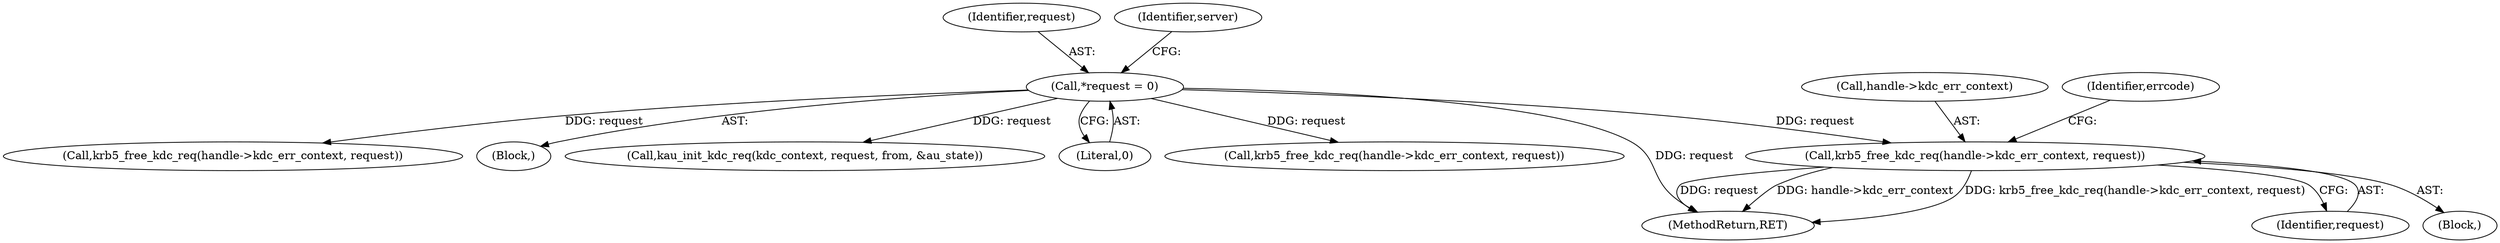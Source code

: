 digraph "0_krb5_ffb35baac6981f9e8914f8f3bffd37f284b85970_0@API" {
"1000399" [label="(Call,krb5_free_kdc_req(handle->kdc_err_context, request))"];
"1000181" [label="(Call,*request = 0)"];
"1000400" [label="(Call,handle->kdc_err_context)"];
"1000399" [label="(Call,krb5_free_kdc_req(handle->kdc_err_context, request))"];
"1000398" [label="(Block,)"];
"1002497" [label="(MethodReturn,RET)"];
"1000182" [label="(Identifier,request)"];
"1000405" [label="(Identifier,errcode)"];
"1000381" [label="(Call,krb5_free_kdc_req(handle->kdc_err_context, request))"];
"1000181" [label="(Call,*request = 0)"];
"1000171" [label="(Block,)"];
"1000186" [label="(Identifier,server)"];
"1000408" [label="(Call,kau_init_kdc_req(kdc_context, request, from, &au_state))"];
"1000403" [label="(Identifier,request)"];
"1000183" [label="(Literal,0)"];
"1000362" [label="(Call,krb5_free_kdc_req(handle->kdc_err_context, request))"];
"1000399" -> "1000398"  [label="AST: "];
"1000399" -> "1000403"  [label="CFG: "];
"1000400" -> "1000399"  [label="AST: "];
"1000403" -> "1000399"  [label="AST: "];
"1000405" -> "1000399"  [label="CFG: "];
"1000399" -> "1002497"  [label="DDG: request"];
"1000399" -> "1002497"  [label="DDG: handle->kdc_err_context"];
"1000399" -> "1002497"  [label="DDG: krb5_free_kdc_req(handle->kdc_err_context, request)"];
"1000181" -> "1000399"  [label="DDG: request"];
"1000181" -> "1000171"  [label="AST: "];
"1000181" -> "1000183"  [label="CFG: "];
"1000182" -> "1000181"  [label="AST: "];
"1000183" -> "1000181"  [label="AST: "];
"1000186" -> "1000181"  [label="CFG: "];
"1000181" -> "1002497"  [label="DDG: request"];
"1000181" -> "1000362"  [label="DDG: request"];
"1000181" -> "1000381"  [label="DDG: request"];
"1000181" -> "1000408"  [label="DDG: request"];
}
